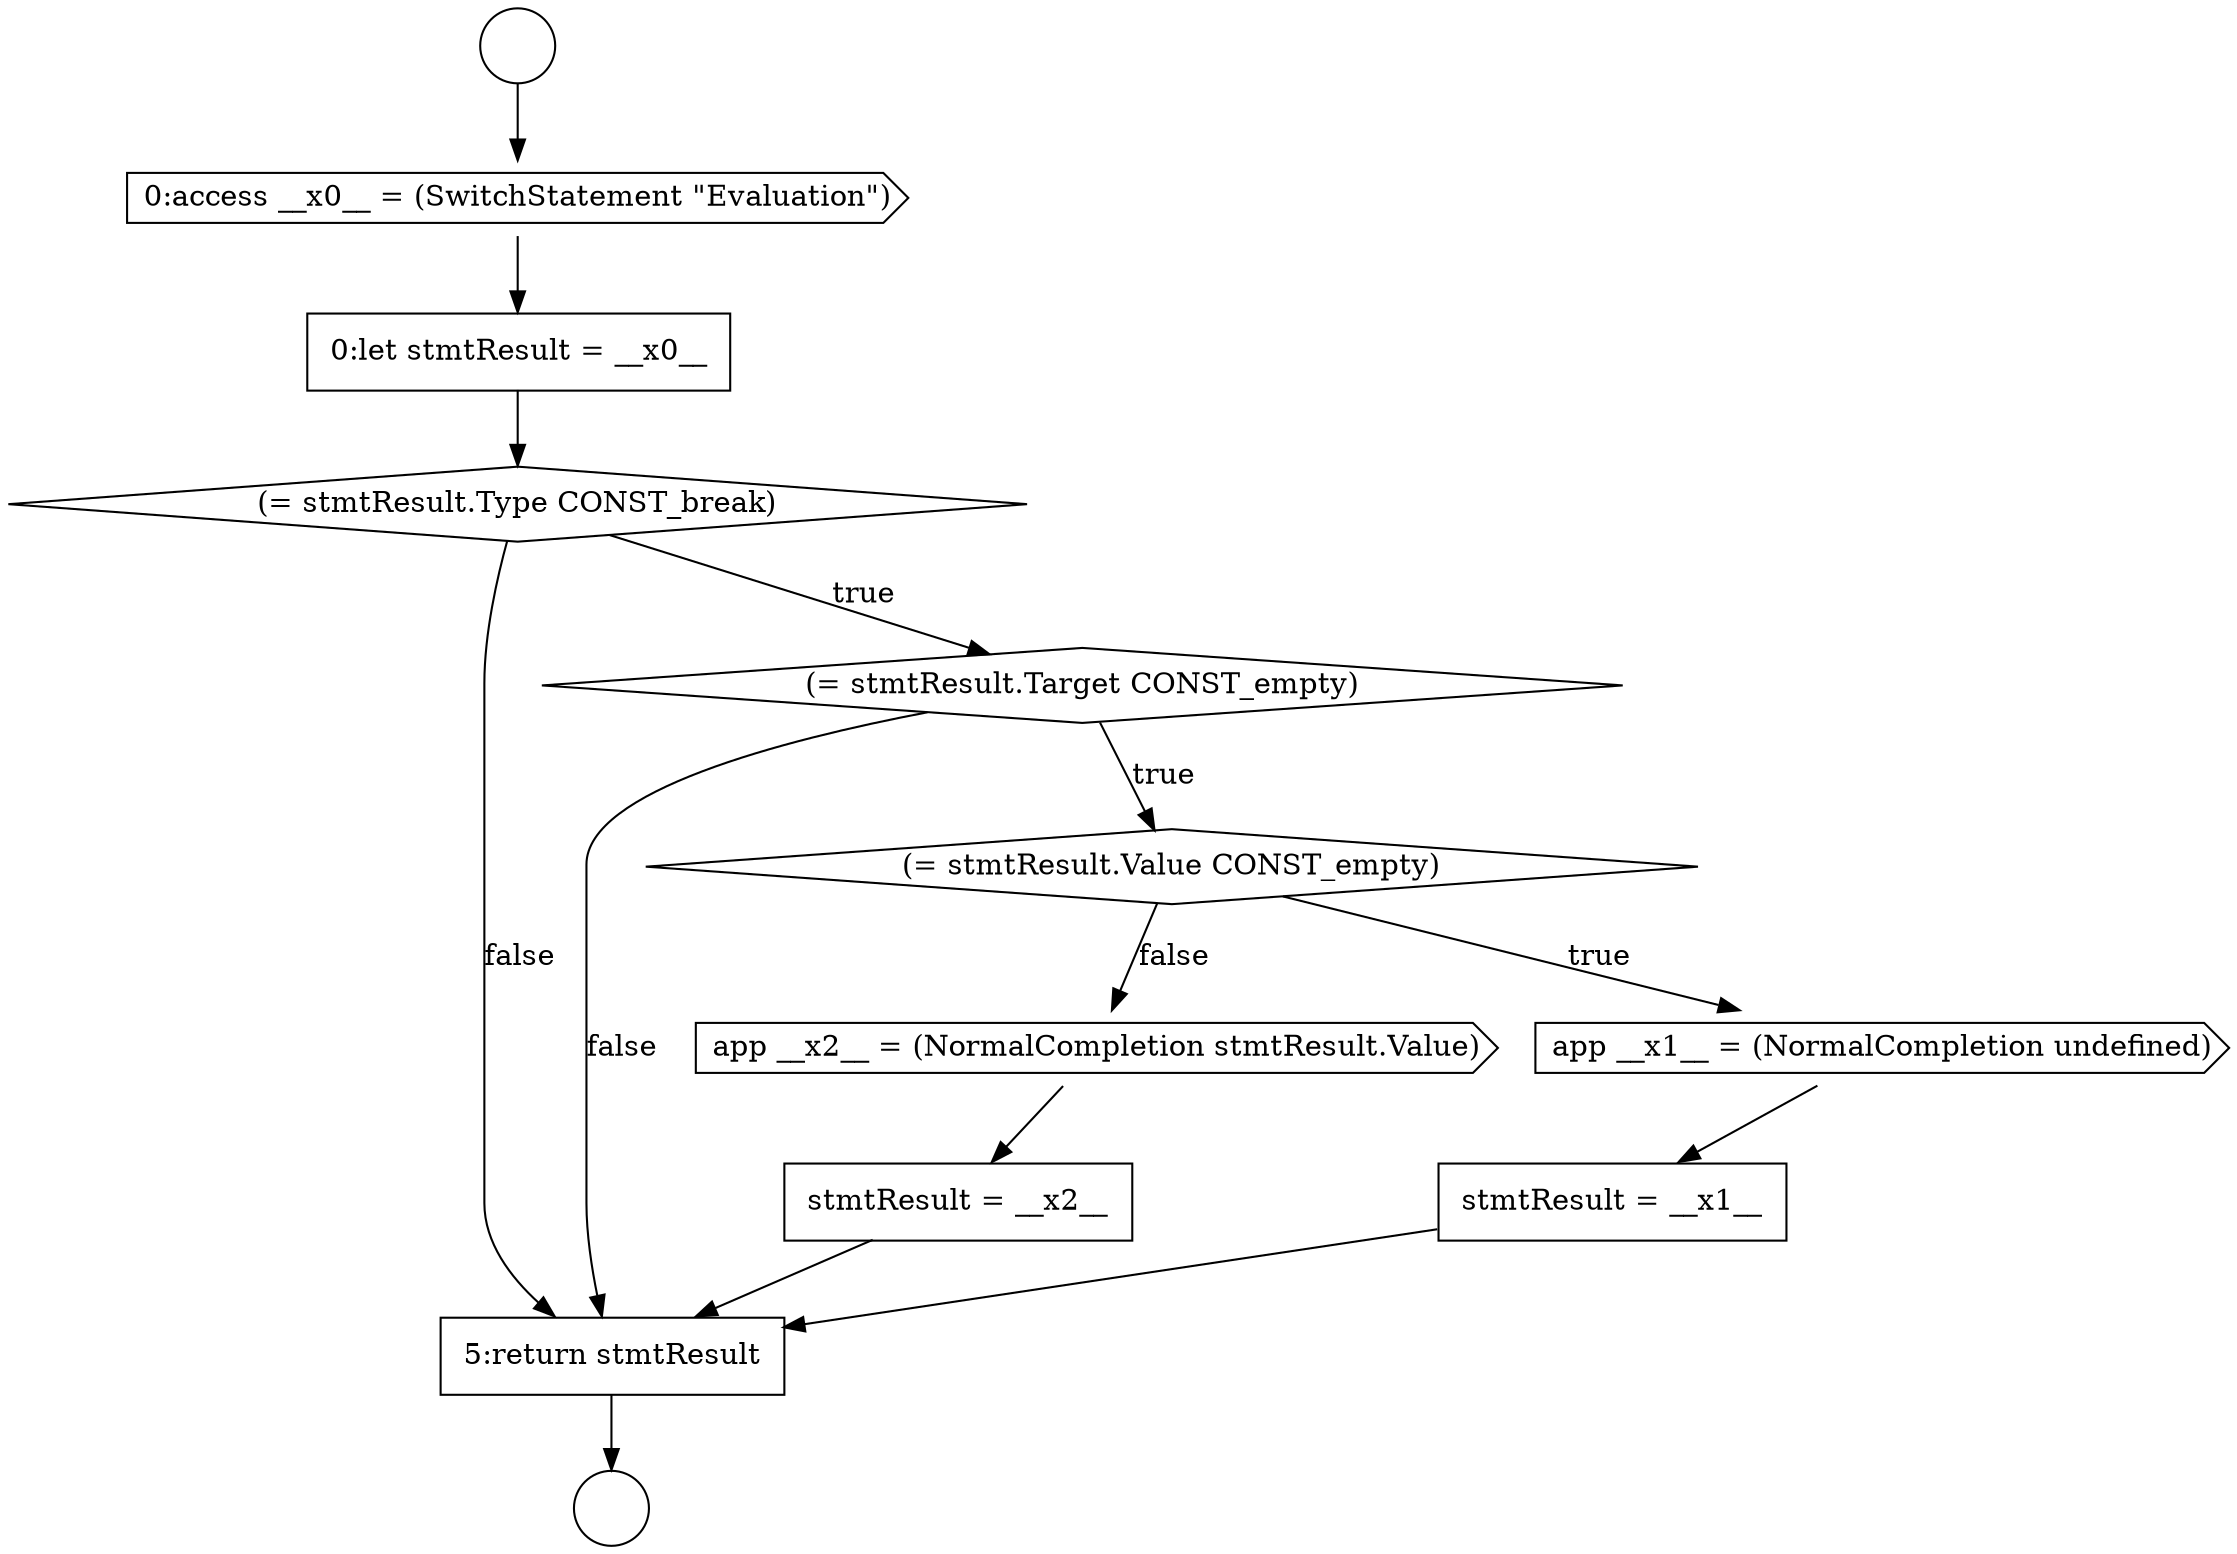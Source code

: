 digraph {
  node5572 [shape=diamond, label=<<font color="black">(= stmtResult.Type CONST_break)</font>> color="black" fillcolor="white" style=filled]
  node5579 [shape=none, margin=0, label=<<font color="black">
    <table border="0" cellborder="1" cellspacing="0" cellpadding="10">
      <tr><td align="left">5:return stmtResult</td></tr>
    </table>
  </font>> color="black" fillcolor="white" style=filled]
  node5577 [shape=cds, label=<<font color="black">app __x2__ = (NormalCompletion stmtResult.Value)</font>> color="black" fillcolor="white" style=filled]
  node5576 [shape=none, margin=0, label=<<font color="black">
    <table border="0" cellborder="1" cellspacing="0" cellpadding="10">
      <tr><td align="left">stmtResult = __x1__</td></tr>
    </table>
  </font>> color="black" fillcolor="white" style=filled]
  node5571 [shape=none, margin=0, label=<<font color="black">
    <table border="0" cellborder="1" cellspacing="0" cellpadding="10">
      <tr><td align="left">0:let stmtResult = __x0__</td></tr>
    </table>
  </font>> color="black" fillcolor="white" style=filled]
  node5578 [shape=none, margin=0, label=<<font color="black">
    <table border="0" cellborder="1" cellspacing="0" cellpadding="10">
      <tr><td align="left">stmtResult = __x2__</td></tr>
    </table>
  </font>> color="black" fillcolor="white" style=filled]
  node5575 [shape=cds, label=<<font color="black">app __x1__ = (NormalCompletion undefined)</font>> color="black" fillcolor="white" style=filled]
  node5570 [shape=cds, label=<<font color="black">0:access __x0__ = (SwitchStatement &quot;Evaluation&quot;)</font>> color="black" fillcolor="white" style=filled]
  node5573 [shape=diamond, label=<<font color="black">(= stmtResult.Target CONST_empty)</font>> color="black" fillcolor="white" style=filled]
  node5568 [shape=circle label=" " color="black" fillcolor="white" style=filled]
  node5569 [shape=circle label=" " color="black" fillcolor="white" style=filled]
  node5574 [shape=diamond, label=<<font color="black">(= stmtResult.Value CONST_empty)</font>> color="black" fillcolor="white" style=filled]
  node5577 -> node5578 [ color="black"]
  node5576 -> node5579 [ color="black"]
  node5579 -> node5569 [ color="black"]
  node5573 -> node5574 [label=<<font color="black">true</font>> color="black"]
  node5573 -> node5579 [label=<<font color="black">false</font>> color="black"]
  node5575 -> node5576 [ color="black"]
  node5571 -> node5572 [ color="black"]
  node5574 -> node5575 [label=<<font color="black">true</font>> color="black"]
  node5574 -> node5577 [label=<<font color="black">false</font>> color="black"]
  node5570 -> node5571 [ color="black"]
  node5578 -> node5579 [ color="black"]
  node5568 -> node5570 [ color="black"]
  node5572 -> node5573 [label=<<font color="black">true</font>> color="black"]
  node5572 -> node5579 [label=<<font color="black">false</font>> color="black"]
}
